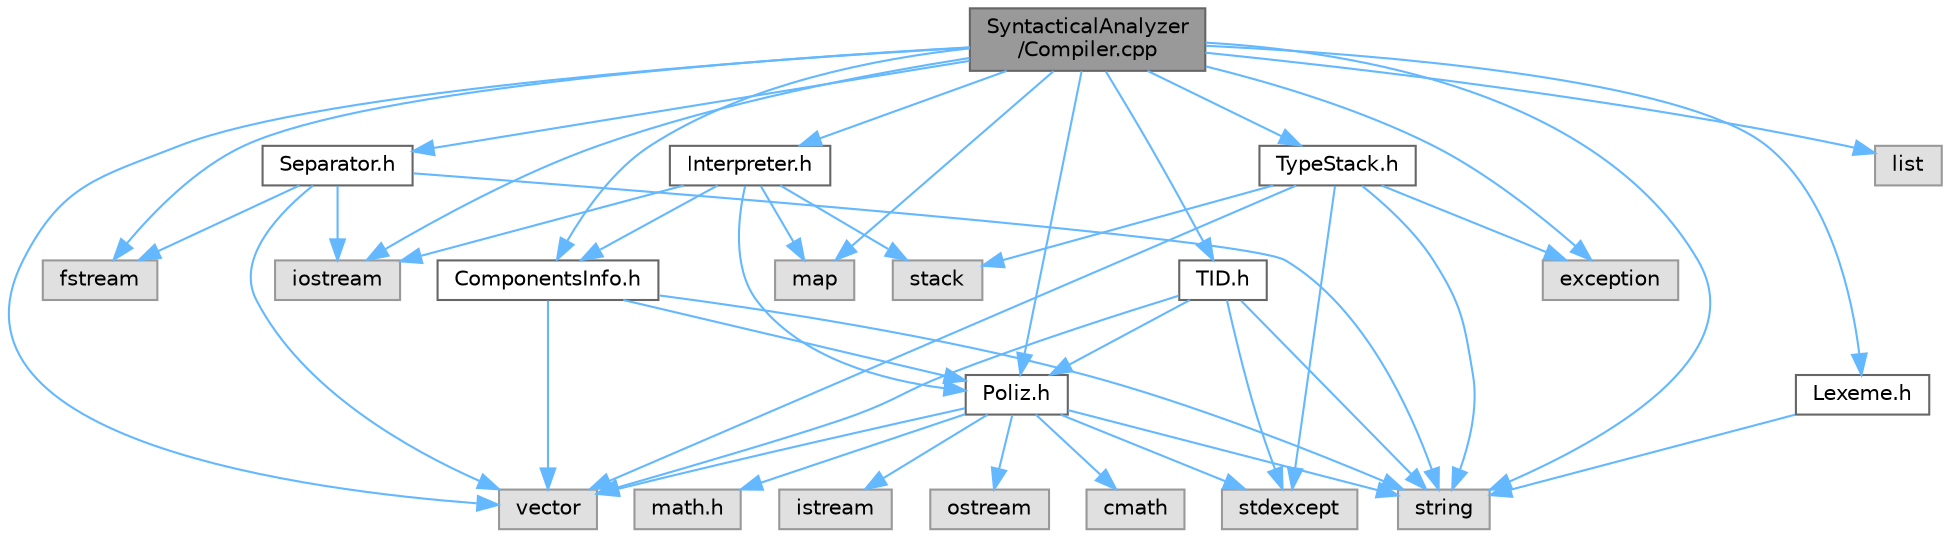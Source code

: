 digraph "SyntacticalAnalyzer/Compiler.cpp"
{
 // LATEX_PDF_SIZE
  bgcolor="transparent";
  edge [fontname=Helvetica,fontsize=10,labelfontname=Helvetica,labelfontsize=10];
  node [fontname=Helvetica,fontsize=10,shape=box,height=0.2,width=0.4];
  Node1 [label="SyntacticalAnalyzer\l/Compiler.cpp",height=0.2,width=0.4,color="gray40", fillcolor="grey60", style="filled", fontcolor="black",tooltip="Основной файл, содержащий описание класса транслятора и запускает компиляцию кода"];
  Node1 -> Node2 [color="steelblue1",style="solid"];
  Node2 [label="iostream",height=0.2,width=0.4,color="grey60", fillcolor="#E0E0E0", style="filled",tooltip=" "];
  Node1 -> Node3 [color="steelblue1",style="solid"];
  Node3 [label="fstream",height=0.2,width=0.4,color="grey60", fillcolor="#E0E0E0", style="filled",tooltip=" "];
  Node1 -> Node4 [color="steelblue1",style="solid"];
  Node4 [label="vector",height=0.2,width=0.4,color="grey60", fillcolor="#E0E0E0", style="filled",tooltip=" "];
  Node1 -> Node5 [color="steelblue1",style="solid"];
  Node5 [label="exception",height=0.2,width=0.4,color="grey60", fillcolor="#E0E0E0", style="filled",tooltip=" "];
  Node1 -> Node6 [color="steelblue1",style="solid"];
  Node6 [label="map",height=0.2,width=0.4,color="grey60", fillcolor="#E0E0E0", style="filled",tooltip=" "];
  Node1 -> Node7 [color="steelblue1",style="solid"];
  Node7 [label="list",height=0.2,width=0.4,color="grey60", fillcolor="#E0E0E0", style="filled",tooltip=" "];
  Node1 -> Node8 [color="steelblue1",style="solid"];
  Node8 [label="string",height=0.2,width=0.4,color="grey60", fillcolor="#E0E0E0", style="filled",tooltip=" "];
  Node1 -> Node9 [color="steelblue1",style="solid"];
  Node9 [label="Separator.h",height=0.2,width=0.4,color="grey40", fillcolor="white", style="filled",URL="$_separator_8h.html",tooltip="Файл содержит описание класса Separator."];
  Node9 -> Node3 [color="steelblue1",style="solid"];
  Node9 -> Node2 [color="steelblue1",style="solid"];
  Node9 -> Node8 [color="steelblue1",style="solid"];
  Node9 -> Node4 [color="steelblue1",style="solid"];
  Node1 -> Node10 [color="steelblue1",style="solid"];
  Node10 [label="TypeStack.h",height=0.2,width=0.4,color="grey40", fillcolor="white", style="filled",URL="$_type_stack_8h.html",tooltip="Содержит описание класса стека типов"];
  Node10 -> Node11 [color="steelblue1",style="solid"];
  Node11 [label="stack",height=0.2,width=0.4,color="grey60", fillcolor="#E0E0E0", style="filled",tooltip=" "];
  Node10 -> Node8 [color="steelblue1",style="solid"];
  Node10 -> Node4 [color="steelblue1",style="solid"];
  Node10 -> Node5 [color="steelblue1",style="solid"];
  Node10 -> Node12 [color="steelblue1",style="solid"];
  Node12 [label="stdexcept",height=0.2,width=0.4,color="grey60", fillcolor="#E0E0E0", style="filled",tooltip=" "];
  Node1 -> Node13 [color="steelblue1",style="solid"];
  Node13 [label="TID.h",height=0.2,width=0.4,color="grey40", fillcolor="white", style="filled",URL="$_t_i_d_8h.html",tooltip="Этот файл является описанием класса дерева TID и всех сопутствующих структур"];
  Node13 -> Node8 [color="steelblue1",style="solid"];
  Node13 -> Node4 [color="steelblue1",style="solid"];
  Node13 -> Node12 [color="steelblue1",style="solid"];
  Node13 -> Node14 [color="steelblue1",style="solid"];
  Node14 [label="Poliz.h",height=0.2,width=0.4,color="grey40", fillcolor="white", style="filled",URL="$_poliz_8h.html",tooltip="Файл содержит описание классов элементов ПОЛИЗа и всех сопутствующих структур"];
  Node14 -> Node8 [color="steelblue1",style="solid"];
  Node14 -> Node4 [color="steelblue1",style="solid"];
  Node14 -> Node12 [color="steelblue1",style="solid"];
  Node14 -> Node15 [color="steelblue1",style="solid"];
  Node15 [label="cmath",height=0.2,width=0.4,color="grey60", fillcolor="#E0E0E0", style="filled",tooltip=" "];
  Node14 -> Node16 [color="steelblue1",style="solid"];
  Node16 [label="math.h",height=0.2,width=0.4,color="grey60", fillcolor="#E0E0E0", style="filled",tooltip=" "];
  Node14 -> Node17 [color="steelblue1",style="solid"];
  Node17 [label="istream",height=0.2,width=0.4,color="grey60", fillcolor="#E0E0E0", style="filled",tooltip=" "];
  Node14 -> Node18 [color="steelblue1",style="solid"];
  Node18 [label="ostream",height=0.2,width=0.4,color="grey60", fillcolor="#E0E0E0", style="filled",tooltip=" "];
  Node1 -> Node19 [color="steelblue1",style="solid"];
  Node19 [label="Lexeme.h",height=0.2,width=0.4,color="grey40", fillcolor="white", style="filled",URL="$_lexeme_8h.html",tooltip="Содержит описание класса лексемы и типов лексем"];
  Node19 -> Node8 [color="steelblue1",style="solid"];
  Node1 -> Node20 [color="steelblue1",style="solid"];
  Node20 [label="ComponentsInfo.h",height=0.2,width=0.4,color="grey40", fillcolor="white", style="filled",URL="$_components_info_8h_source.html",tooltip=" "];
  Node20 -> Node4 [color="steelblue1",style="solid"];
  Node20 -> Node8 [color="steelblue1",style="solid"];
  Node20 -> Node14 [color="steelblue1",style="solid"];
  Node1 -> Node14 [color="steelblue1",style="solid"];
  Node1 -> Node21 [color="steelblue1",style="solid"];
  Node21 [label="Interpreter.h",height=0.2,width=0.4,color="grey40", fillcolor="white", style="filled",URL="$_interpreter_8h.html",tooltip="Файл содержит описание класса интерпретатора"];
  Node21 -> Node6 [color="steelblue1",style="solid"];
  Node21 -> Node11 [color="steelblue1",style="solid"];
  Node21 -> Node14 [color="steelblue1",style="solid"];
  Node21 -> Node20 [color="steelblue1",style="solid"];
  Node21 -> Node2 [color="steelblue1",style="solid"];
}

